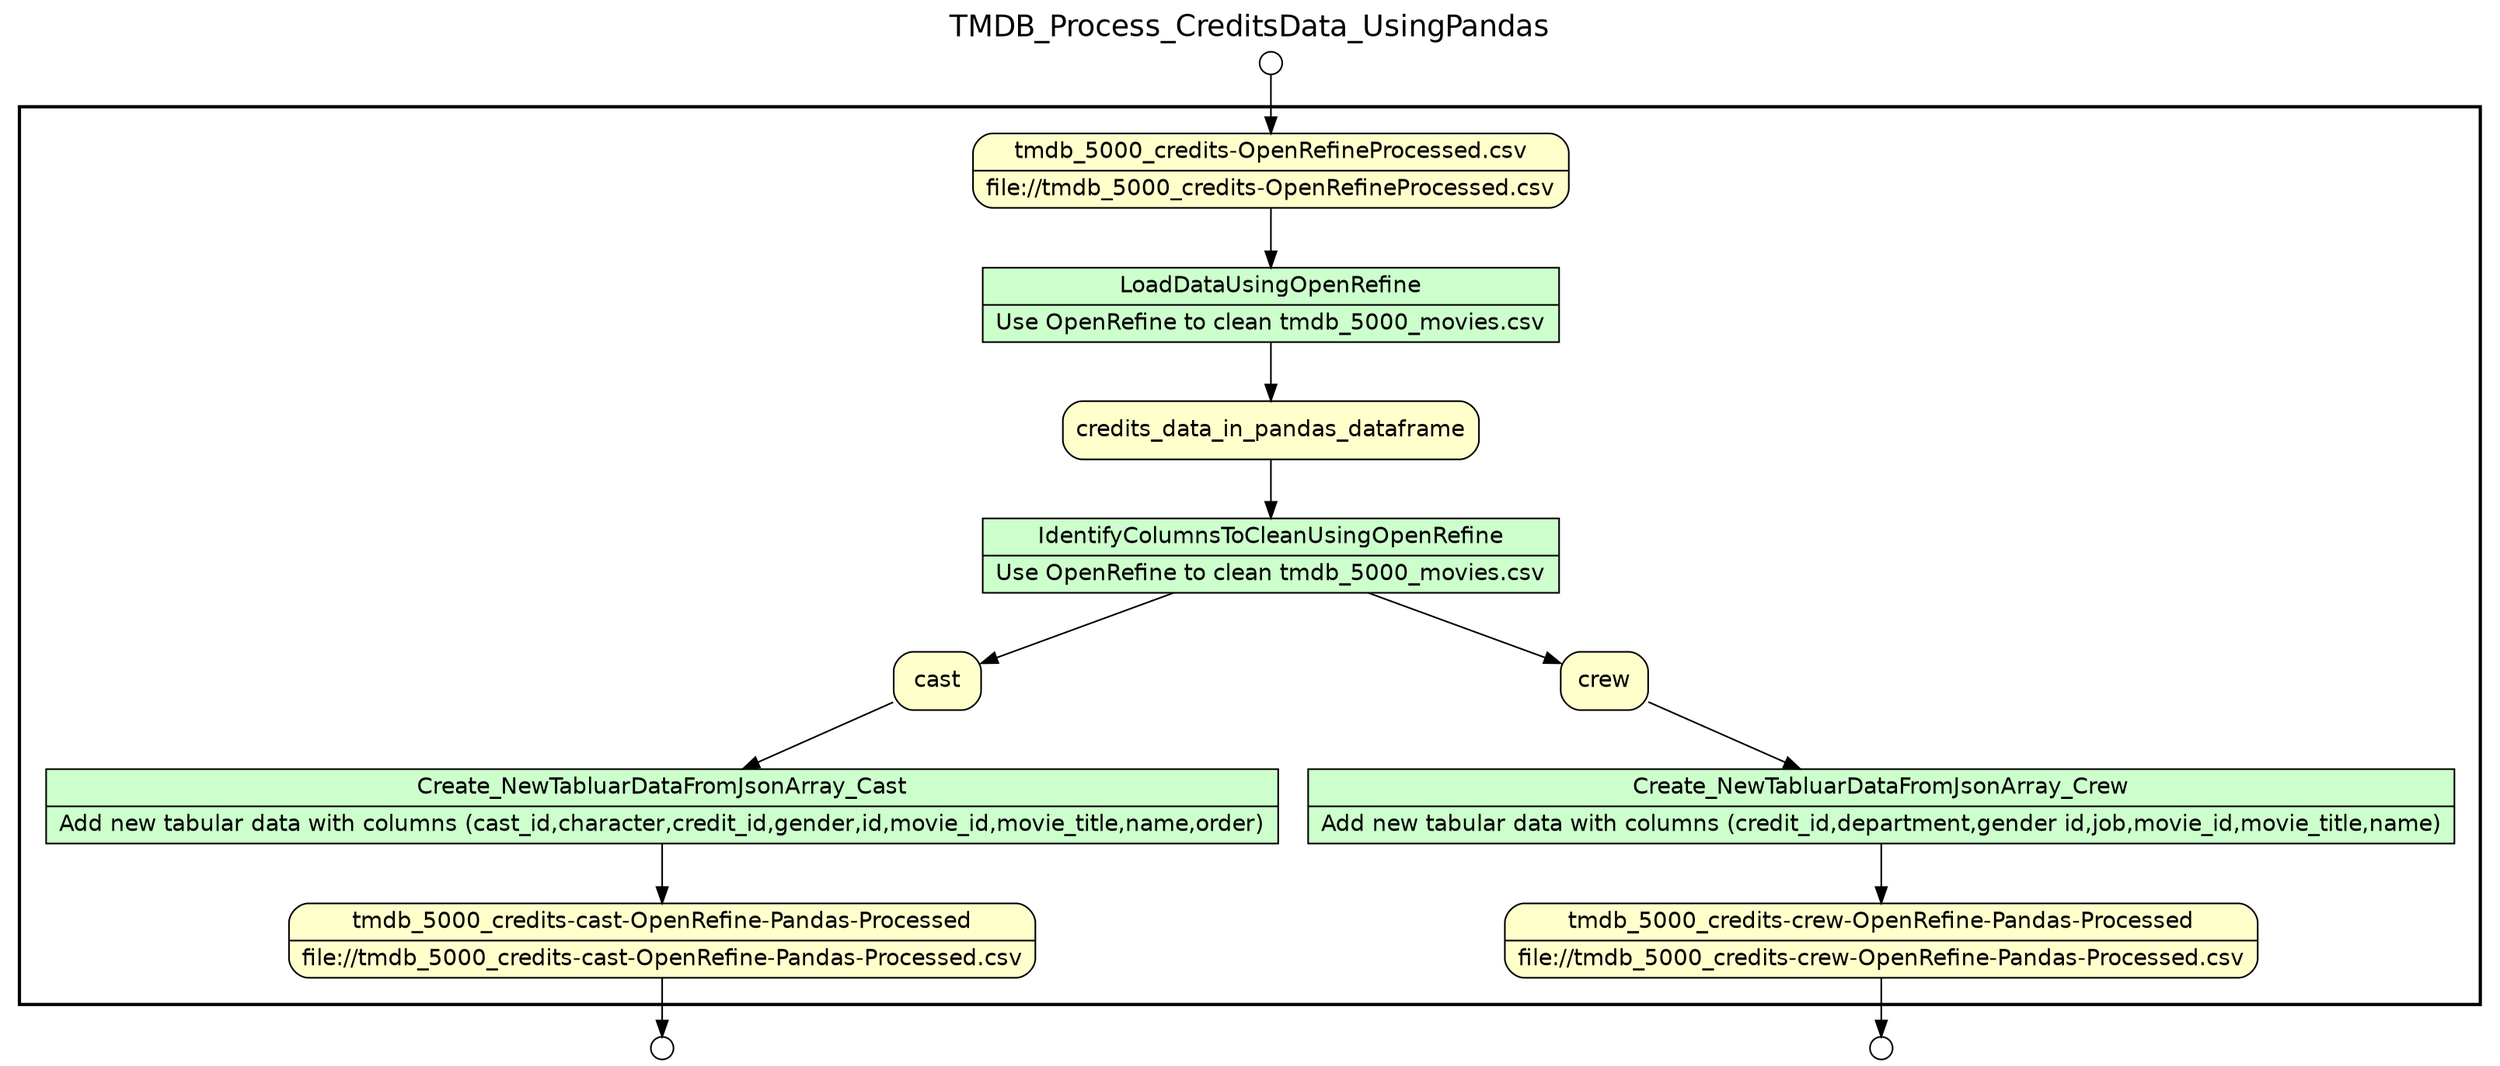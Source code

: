 
/* Start of top-level graph */
digraph Workflow {
rankdir=TB

/* Title for graph */
fontname=Helvetica; fontsize=18; labelloc=t
label=TMDB_Process_CreditsData_UsingPandas

/* Start of double cluster for drawing box around nodes in workflow */
subgraph cluster_workflow_box_outer { label=""; color=black; penwidth=2
subgraph cluster_workflow_box_inner { label=""; penwidth=0

/* Style for nodes representing atomic programs in workflow */
node[shape=box style=filled fillcolor="#CCFFCC" peripheries=1 fontname=Helvetica]

/* Nodes representing atomic programs in workflow */
LoadDataUsingOpenRefine [shape=record rankdir=LR label="{<f0> LoadDataUsingOpenRefine |<f1> Use OpenRefine to clean tmdb_5000_movies.csv}"];
IdentifyColumnsToCleanUsingOpenRefine [shape=record rankdir=LR label="{<f0> IdentifyColumnsToCleanUsingOpenRefine |<f1> Use OpenRefine to clean tmdb_5000_movies.csv}"];
Create_NewTabluarDataFromJsonArray_Cast [shape=record rankdir=LR label="{<f0> Create_NewTabluarDataFromJsonArray_Cast |<f1> Add new tabular data with columns (cast_id,character,credit_id,gender,id,movie_id,movie_title,name,order)}"];
Create_NewTabluarDataFromJsonArray_Crew [shape=record rankdir=LR label="{<f0> Create_NewTabluarDataFromJsonArray_Crew |<f1> Add new tabular data with columns (credit_id,department,gender id,job,movie_id,movie_title,name)}"];

/* Style for nodes representing non-parameter data channels in workflow */
node[shape=box style="rounded,filled" fillcolor="#FFFFCC" peripheries=1 fontname=Helvetica]

/* Nodes for non-parameter data channels in workflow */
"tmdb_5000_credits-OpenRefineProcessed.csv" [shape=record rankdir=LR label="{<f0> tmdb_5000_credits-OpenRefineProcessed.csv |<f1> file\://tmdb_5000_credits-OpenRefineProcessed.csv}"];
credits_data_in_pandas_dataframe
cast
crew
"tmdb_5000_credits-cast-OpenRefine-Pandas-Processed" [shape=record rankdir=LR label="{<f0> tmdb_5000_credits-cast-OpenRefine-Pandas-Processed |<f1> file\://tmdb_5000_credits-cast-OpenRefine-Pandas-Processed.csv}"];
"tmdb_5000_credits-crew-OpenRefine-Pandas-Processed" [shape=record rankdir=LR label="{<f0> tmdb_5000_credits-crew-OpenRefine-Pandas-Processed |<f1> file\://tmdb_5000_credits-crew-OpenRefine-Pandas-Processed.csv}"];

/* Style for nodes representing parameter channels in workflow */
node[shape=box style="rounded,filled" fillcolor="#FCFCFC" peripheries=1 fontname=Helvetica]

/* Nodes representing parameter channels in workflow */

/* Edges representing connections between programs and channels */
LoadDataUsingOpenRefine -> credits_data_in_pandas_dataframe
"tmdb_5000_credits-OpenRefineProcessed.csv" -> LoadDataUsingOpenRefine
IdentifyColumnsToCleanUsingOpenRefine -> cast
IdentifyColumnsToCleanUsingOpenRefine -> crew
credits_data_in_pandas_dataframe -> IdentifyColumnsToCleanUsingOpenRefine
Create_NewTabluarDataFromJsonArray_Cast -> "tmdb_5000_credits-cast-OpenRefine-Pandas-Processed"
cast -> Create_NewTabluarDataFromJsonArray_Cast
Create_NewTabluarDataFromJsonArray_Crew -> "tmdb_5000_credits-crew-OpenRefine-Pandas-Processed"
crew -> Create_NewTabluarDataFromJsonArray_Crew

/* End of double cluster for drawing box around nodes in workflow */
}}

/* Style for nodes representing workflow input ports */
node[shape=circle style="rounded,filled" fillcolor="#FFFFFF" peripheries=1 fontname=Helvetica width=0.2]

/* Nodes representing workflow input ports */
"tmdb_5000_credits-OpenRefineProcessed.csv_input_port" [label=""]

/* Style for nodes representing workflow output ports */
node[shape=circle style="rounded,filled" fillcolor="#FFFFFF" peripheries=1 fontname=Helvetica width=0.2]

/* Nodes representing workflow output ports */
"tmdb_5000_credits-cast-OpenRefine-Pandas-Processed_output_port" [label=""]
"tmdb_5000_credits-crew-OpenRefine-Pandas-Processed_output_port" [label=""]

/* Edges from input ports to channels */
"tmdb_5000_credits-OpenRefineProcessed.csv_input_port" -> "tmdb_5000_credits-OpenRefineProcessed.csv"

/* Edges from channels to output ports */
"tmdb_5000_credits-cast-OpenRefine-Pandas-Processed" -> "tmdb_5000_credits-cast-OpenRefine-Pandas-Processed_output_port"
"tmdb_5000_credits-crew-OpenRefine-Pandas-Processed" -> "tmdb_5000_credits-crew-OpenRefine-Pandas-Processed_output_port"

/* End of top-level graph */
}
